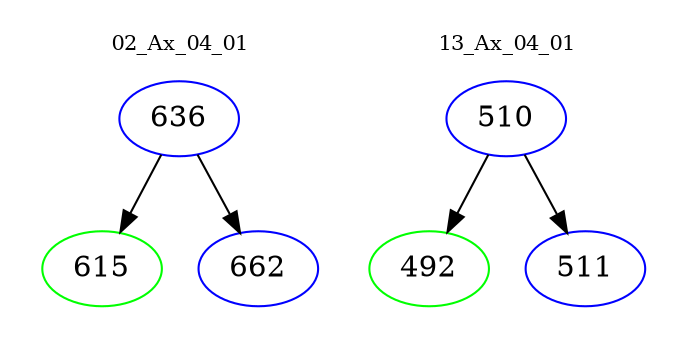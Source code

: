 digraph{
subgraph cluster_0 {
color = white
label = "02_Ax_04_01";
fontsize=10;
T0_636 [label="636", color="blue"]
T0_636 -> T0_615 [color="black"]
T0_615 [label="615", color="green"]
T0_636 -> T0_662 [color="black"]
T0_662 [label="662", color="blue"]
}
subgraph cluster_1 {
color = white
label = "13_Ax_04_01";
fontsize=10;
T1_510 [label="510", color="blue"]
T1_510 -> T1_492 [color="black"]
T1_492 [label="492", color="green"]
T1_510 -> T1_511 [color="black"]
T1_511 [label="511", color="blue"]
}
}
